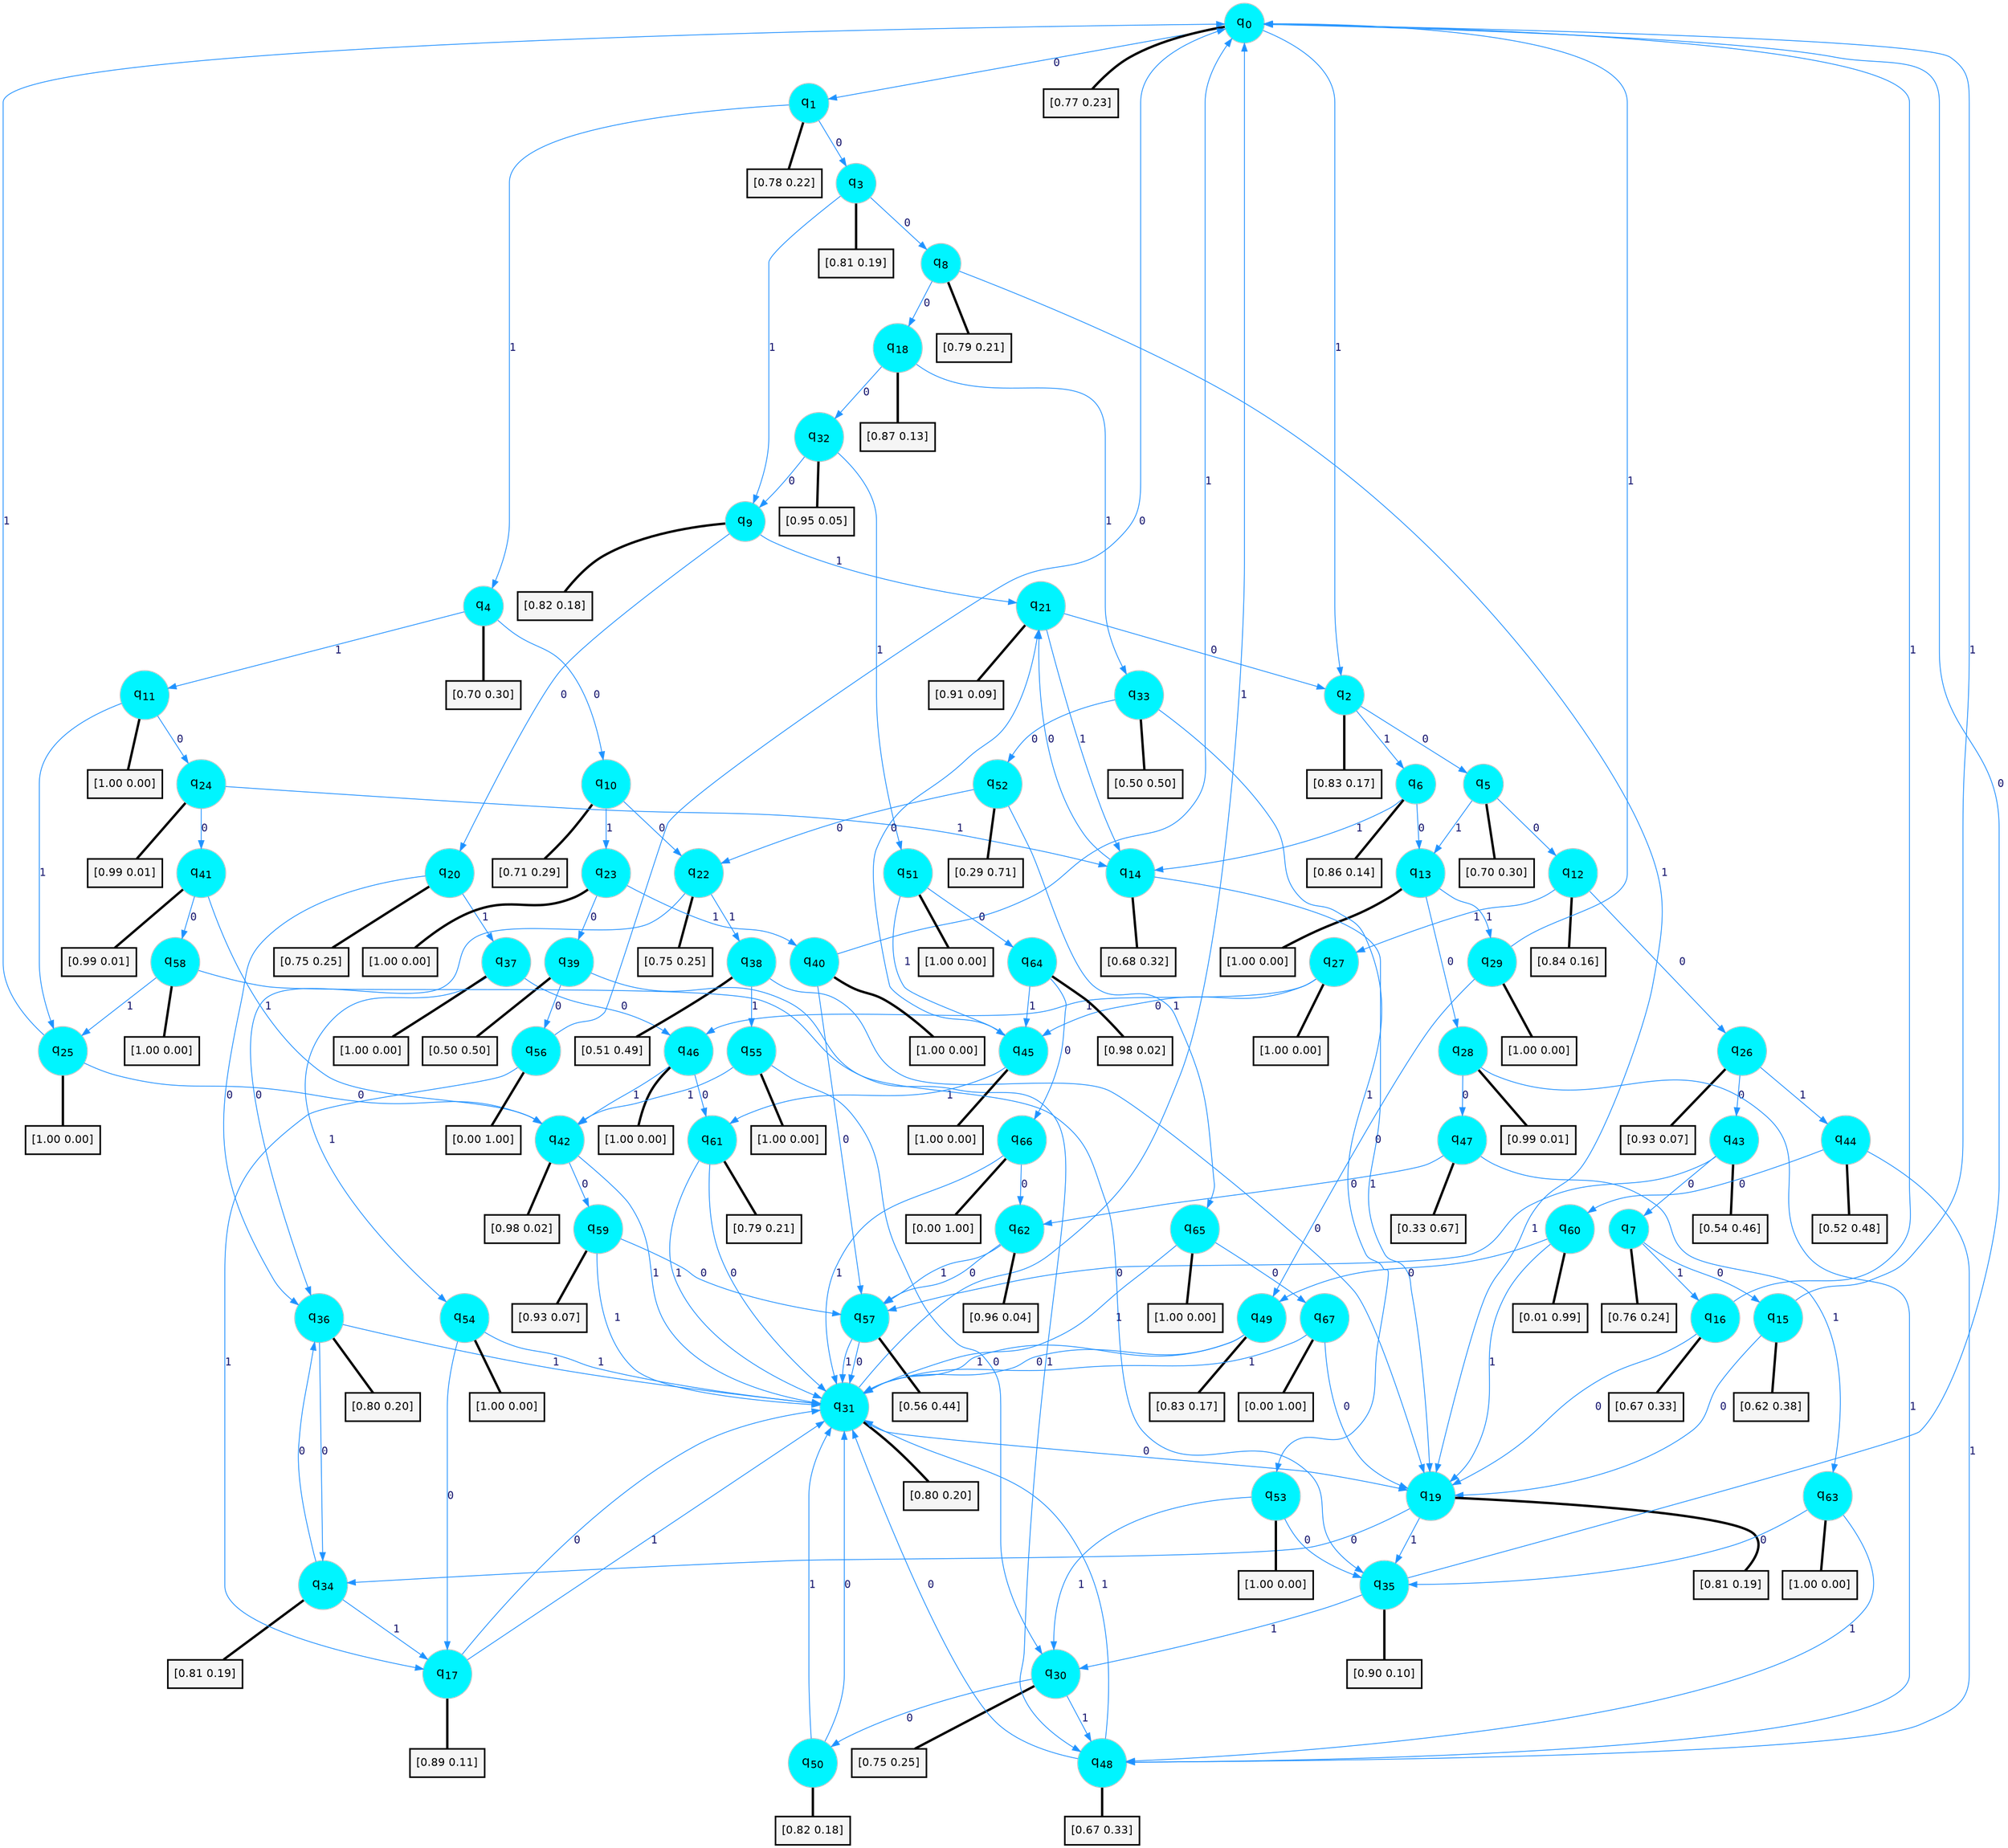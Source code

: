 digraph G {
graph [
bgcolor=transparent, dpi=300, rankdir=TD, size="40,25"];
node [
color=gray, fillcolor=turquoise1, fontcolor=black, fontname=Helvetica, fontsize=16, fontweight=bold, shape=circle, style=filled];
edge [
arrowsize=1, color=dodgerblue1, fontcolor=midnightblue, fontname=courier, fontweight=bold, penwidth=1, style=solid, weight=20];
0[label=<q<SUB>0</SUB>>];
1[label=<q<SUB>1</SUB>>];
2[label=<q<SUB>2</SUB>>];
3[label=<q<SUB>3</SUB>>];
4[label=<q<SUB>4</SUB>>];
5[label=<q<SUB>5</SUB>>];
6[label=<q<SUB>6</SUB>>];
7[label=<q<SUB>7</SUB>>];
8[label=<q<SUB>8</SUB>>];
9[label=<q<SUB>9</SUB>>];
10[label=<q<SUB>10</SUB>>];
11[label=<q<SUB>11</SUB>>];
12[label=<q<SUB>12</SUB>>];
13[label=<q<SUB>13</SUB>>];
14[label=<q<SUB>14</SUB>>];
15[label=<q<SUB>15</SUB>>];
16[label=<q<SUB>16</SUB>>];
17[label=<q<SUB>17</SUB>>];
18[label=<q<SUB>18</SUB>>];
19[label=<q<SUB>19</SUB>>];
20[label=<q<SUB>20</SUB>>];
21[label=<q<SUB>21</SUB>>];
22[label=<q<SUB>22</SUB>>];
23[label=<q<SUB>23</SUB>>];
24[label=<q<SUB>24</SUB>>];
25[label=<q<SUB>25</SUB>>];
26[label=<q<SUB>26</SUB>>];
27[label=<q<SUB>27</SUB>>];
28[label=<q<SUB>28</SUB>>];
29[label=<q<SUB>29</SUB>>];
30[label=<q<SUB>30</SUB>>];
31[label=<q<SUB>31</SUB>>];
32[label=<q<SUB>32</SUB>>];
33[label=<q<SUB>33</SUB>>];
34[label=<q<SUB>34</SUB>>];
35[label=<q<SUB>35</SUB>>];
36[label=<q<SUB>36</SUB>>];
37[label=<q<SUB>37</SUB>>];
38[label=<q<SUB>38</SUB>>];
39[label=<q<SUB>39</SUB>>];
40[label=<q<SUB>40</SUB>>];
41[label=<q<SUB>41</SUB>>];
42[label=<q<SUB>42</SUB>>];
43[label=<q<SUB>43</SUB>>];
44[label=<q<SUB>44</SUB>>];
45[label=<q<SUB>45</SUB>>];
46[label=<q<SUB>46</SUB>>];
47[label=<q<SUB>47</SUB>>];
48[label=<q<SUB>48</SUB>>];
49[label=<q<SUB>49</SUB>>];
50[label=<q<SUB>50</SUB>>];
51[label=<q<SUB>51</SUB>>];
52[label=<q<SUB>52</SUB>>];
53[label=<q<SUB>53</SUB>>];
54[label=<q<SUB>54</SUB>>];
55[label=<q<SUB>55</SUB>>];
56[label=<q<SUB>56</SUB>>];
57[label=<q<SUB>57</SUB>>];
58[label=<q<SUB>58</SUB>>];
59[label=<q<SUB>59</SUB>>];
60[label=<q<SUB>60</SUB>>];
61[label=<q<SUB>61</SUB>>];
62[label=<q<SUB>62</SUB>>];
63[label=<q<SUB>63</SUB>>];
64[label=<q<SUB>64</SUB>>];
65[label=<q<SUB>65</SUB>>];
66[label=<q<SUB>66</SUB>>];
67[label=<q<SUB>67</SUB>>];
68[label="[0.77 0.23]", shape=box,fontcolor=black, fontname=Helvetica, fontsize=14, penwidth=2, fillcolor=whitesmoke,color=black];
69[label="[0.78 0.22]", shape=box,fontcolor=black, fontname=Helvetica, fontsize=14, penwidth=2, fillcolor=whitesmoke,color=black];
70[label="[0.83 0.17]", shape=box,fontcolor=black, fontname=Helvetica, fontsize=14, penwidth=2, fillcolor=whitesmoke,color=black];
71[label="[0.81 0.19]", shape=box,fontcolor=black, fontname=Helvetica, fontsize=14, penwidth=2, fillcolor=whitesmoke,color=black];
72[label="[0.70 0.30]", shape=box,fontcolor=black, fontname=Helvetica, fontsize=14, penwidth=2, fillcolor=whitesmoke,color=black];
73[label="[0.70 0.30]", shape=box,fontcolor=black, fontname=Helvetica, fontsize=14, penwidth=2, fillcolor=whitesmoke,color=black];
74[label="[0.86 0.14]", shape=box,fontcolor=black, fontname=Helvetica, fontsize=14, penwidth=2, fillcolor=whitesmoke,color=black];
75[label="[0.76 0.24]", shape=box,fontcolor=black, fontname=Helvetica, fontsize=14, penwidth=2, fillcolor=whitesmoke,color=black];
76[label="[0.79 0.21]", shape=box,fontcolor=black, fontname=Helvetica, fontsize=14, penwidth=2, fillcolor=whitesmoke,color=black];
77[label="[0.82 0.18]", shape=box,fontcolor=black, fontname=Helvetica, fontsize=14, penwidth=2, fillcolor=whitesmoke,color=black];
78[label="[0.71 0.29]", shape=box,fontcolor=black, fontname=Helvetica, fontsize=14, penwidth=2, fillcolor=whitesmoke,color=black];
79[label="[1.00 0.00]", shape=box,fontcolor=black, fontname=Helvetica, fontsize=14, penwidth=2, fillcolor=whitesmoke,color=black];
80[label="[0.84 0.16]", shape=box,fontcolor=black, fontname=Helvetica, fontsize=14, penwidth=2, fillcolor=whitesmoke,color=black];
81[label="[1.00 0.00]", shape=box,fontcolor=black, fontname=Helvetica, fontsize=14, penwidth=2, fillcolor=whitesmoke,color=black];
82[label="[0.68 0.32]", shape=box,fontcolor=black, fontname=Helvetica, fontsize=14, penwidth=2, fillcolor=whitesmoke,color=black];
83[label="[0.62 0.38]", shape=box,fontcolor=black, fontname=Helvetica, fontsize=14, penwidth=2, fillcolor=whitesmoke,color=black];
84[label="[0.67 0.33]", shape=box,fontcolor=black, fontname=Helvetica, fontsize=14, penwidth=2, fillcolor=whitesmoke,color=black];
85[label="[0.89 0.11]", shape=box,fontcolor=black, fontname=Helvetica, fontsize=14, penwidth=2, fillcolor=whitesmoke,color=black];
86[label="[0.87 0.13]", shape=box,fontcolor=black, fontname=Helvetica, fontsize=14, penwidth=2, fillcolor=whitesmoke,color=black];
87[label="[0.81 0.19]", shape=box,fontcolor=black, fontname=Helvetica, fontsize=14, penwidth=2, fillcolor=whitesmoke,color=black];
88[label="[0.75 0.25]", shape=box,fontcolor=black, fontname=Helvetica, fontsize=14, penwidth=2, fillcolor=whitesmoke,color=black];
89[label="[0.91 0.09]", shape=box,fontcolor=black, fontname=Helvetica, fontsize=14, penwidth=2, fillcolor=whitesmoke,color=black];
90[label="[0.75 0.25]", shape=box,fontcolor=black, fontname=Helvetica, fontsize=14, penwidth=2, fillcolor=whitesmoke,color=black];
91[label="[1.00 0.00]", shape=box,fontcolor=black, fontname=Helvetica, fontsize=14, penwidth=2, fillcolor=whitesmoke,color=black];
92[label="[0.99 0.01]", shape=box,fontcolor=black, fontname=Helvetica, fontsize=14, penwidth=2, fillcolor=whitesmoke,color=black];
93[label="[1.00 0.00]", shape=box,fontcolor=black, fontname=Helvetica, fontsize=14, penwidth=2, fillcolor=whitesmoke,color=black];
94[label="[0.93 0.07]", shape=box,fontcolor=black, fontname=Helvetica, fontsize=14, penwidth=2, fillcolor=whitesmoke,color=black];
95[label="[1.00 0.00]", shape=box,fontcolor=black, fontname=Helvetica, fontsize=14, penwidth=2, fillcolor=whitesmoke,color=black];
96[label="[0.99 0.01]", shape=box,fontcolor=black, fontname=Helvetica, fontsize=14, penwidth=2, fillcolor=whitesmoke,color=black];
97[label="[1.00 0.00]", shape=box,fontcolor=black, fontname=Helvetica, fontsize=14, penwidth=2, fillcolor=whitesmoke,color=black];
98[label="[0.75 0.25]", shape=box,fontcolor=black, fontname=Helvetica, fontsize=14, penwidth=2, fillcolor=whitesmoke,color=black];
99[label="[0.80 0.20]", shape=box,fontcolor=black, fontname=Helvetica, fontsize=14, penwidth=2, fillcolor=whitesmoke,color=black];
100[label="[0.95 0.05]", shape=box,fontcolor=black, fontname=Helvetica, fontsize=14, penwidth=2, fillcolor=whitesmoke,color=black];
101[label="[0.50 0.50]", shape=box,fontcolor=black, fontname=Helvetica, fontsize=14, penwidth=2, fillcolor=whitesmoke,color=black];
102[label="[0.81 0.19]", shape=box,fontcolor=black, fontname=Helvetica, fontsize=14, penwidth=2, fillcolor=whitesmoke,color=black];
103[label="[0.90 0.10]", shape=box,fontcolor=black, fontname=Helvetica, fontsize=14, penwidth=2, fillcolor=whitesmoke,color=black];
104[label="[0.80 0.20]", shape=box,fontcolor=black, fontname=Helvetica, fontsize=14, penwidth=2, fillcolor=whitesmoke,color=black];
105[label="[1.00 0.00]", shape=box,fontcolor=black, fontname=Helvetica, fontsize=14, penwidth=2, fillcolor=whitesmoke,color=black];
106[label="[0.51 0.49]", shape=box,fontcolor=black, fontname=Helvetica, fontsize=14, penwidth=2, fillcolor=whitesmoke,color=black];
107[label="[0.50 0.50]", shape=box,fontcolor=black, fontname=Helvetica, fontsize=14, penwidth=2, fillcolor=whitesmoke,color=black];
108[label="[1.00 0.00]", shape=box,fontcolor=black, fontname=Helvetica, fontsize=14, penwidth=2, fillcolor=whitesmoke,color=black];
109[label="[0.99 0.01]", shape=box,fontcolor=black, fontname=Helvetica, fontsize=14, penwidth=2, fillcolor=whitesmoke,color=black];
110[label="[0.98 0.02]", shape=box,fontcolor=black, fontname=Helvetica, fontsize=14, penwidth=2, fillcolor=whitesmoke,color=black];
111[label="[0.54 0.46]", shape=box,fontcolor=black, fontname=Helvetica, fontsize=14, penwidth=2, fillcolor=whitesmoke,color=black];
112[label="[0.52 0.48]", shape=box,fontcolor=black, fontname=Helvetica, fontsize=14, penwidth=2, fillcolor=whitesmoke,color=black];
113[label="[1.00 0.00]", shape=box,fontcolor=black, fontname=Helvetica, fontsize=14, penwidth=2, fillcolor=whitesmoke,color=black];
114[label="[1.00 0.00]", shape=box,fontcolor=black, fontname=Helvetica, fontsize=14, penwidth=2, fillcolor=whitesmoke,color=black];
115[label="[0.33 0.67]", shape=box,fontcolor=black, fontname=Helvetica, fontsize=14, penwidth=2, fillcolor=whitesmoke,color=black];
116[label="[0.67 0.33]", shape=box,fontcolor=black, fontname=Helvetica, fontsize=14, penwidth=2, fillcolor=whitesmoke,color=black];
117[label="[0.83 0.17]", shape=box,fontcolor=black, fontname=Helvetica, fontsize=14, penwidth=2, fillcolor=whitesmoke,color=black];
118[label="[0.82 0.18]", shape=box,fontcolor=black, fontname=Helvetica, fontsize=14, penwidth=2, fillcolor=whitesmoke,color=black];
119[label="[1.00 0.00]", shape=box,fontcolor=black, fontname=Helvetica, fontsize=14, penwidth=2, fillcolor=whitesmoke,color=black];
120[label="[0.29 0.71]", shape=box,fontcolor=black, fontname=Helvetica, fontsize=14, penwidth=2, fillcolor=whitesmoke,color=black];
121[label="[1.00 0.00]", shape=box,fontcolor=black, fontname=Helvetica, fontsize=14, penwidth=2, fillcolor=whitesmoke,color=black];
122[label="[1.00 0.00]", shape=box,fontcolor=black, fontname=Helvetica, fontsize=14, penwidth=2, fillcolor=whitesmoke,color=black];
123[label="[1.00 0.00]", shape=box,fontcolor=black, fontname=Helvetica, fontsize=14, penwidth=2, fillcolor=whitesmoke,color=black];
124[label="[0.00 1.00]", shape=box,fontcolor=black, fontname=Helvetica, fontsize=14, penwidth=2, fillcolor=whitesmoke,color=black];
125[label="[0.56 0.44]", shape=box,fontcolor=black, fontname=Helvetica, fontsize=14, penwidth=2, fillcolor=whitesmoke,color=black];
126[label="[1.00 0.00]", shape=box,fontcolor=black, fontname=Helvetica, fontsize=14, penwidth=2, fillcolor=whitesmoke,color=black];
127[label="[0.93 0.07]", shape=box,fontcolor=black, fontname=Helvetica, fontsize=14, penwidth=2, fillcolor=whitesmoke,color=black];
128[label="[0.01 0.99]", shape=box,fontcolor=black, fontname=Helvetica, fontsize=14, penwidth=2, fillcolor=whitesmoke,color=black];
129[label="[0.79 0.21]", shape=box,fontcolor=black, fontname=Helvetica, fontsize=14, penwidth=2, fillcolor=whitesmoke,color=black];
130[label="[0.96 0.04]", shape=box,fontcolor=black, fontname=Helvetica, fontsize=14, penwidth=2, fillcolor=whitesmoke,color=black];
131[label="[1.00 0.00]", shape=box,fontcolor=black, fontname=Helvetica, fontsize=14, penwidth=2, fillcolor=whitesmoke,color=black];
132[label="[0.98 0.02]", shape=box,fontcolor=black, fontname=Helvetica, fontsize=14, penwidth=2, fillcolor=whitesmoke,color=black];
133[label="[1.00 0.00]", shape=box,fontcolor=black, fontname=Helvetica, fontsize=14, penwidth=2, fillcolor=whitesmoke,color=black];
134[label="[0.00 1.00]", shape=box,fontcolor=black, fontname=Helvetica, fontsize=14, penwidth=2, fillcolor=whitesmoke,color=black];
135[label="[0.00 1.00]", shape=box,fontcolor=black, fontname=Helvetica, fontsize=14, penwidth=2, fillcolor=whitesmoke,color=black];
0->1 [label=0];
0->2 [label=1];
0->68 [arrowhead=none, penwidth=3,color=black];
1->3 [label=0];
1->4 [label=1];
1->69 [arrowhead=none, penwidth=3,color=black];
2->5 [label=0];
2->6 [label=1];
2->70 [arrowhead=none, penwidth=3,color=black];
3->8 [label=0];
3->9 [label=1];
3->71 [arrowhead=none, penwidth=3,color=black];
4->10 [label=0];
4->11 [label=1];
4->72 [arrowhead=none, penwidth=3,color=black];
5->12 [label=0];
5->13 [label=1];
5->73 [arrowhead=none, penwidth=3,color=black];
6->13 [label=0];
6->14 [label=1];
6->74 [arrowhead=none, penwidth=3,color=black];
7->15 [label=0];
7->16 [label=1];
7->75 [arrowhead=none, penwidth=3,color=black];
8->18 [label=0];
8->19 [label=1];
8->76 [arrowhead=none, penwidth=3,color=black];
9->20 [label=0];
9->21 [label=1];
9->77 [arrowhead=none, penwidth=3,color=black];
10->22 [label=0];
10->23 [label=1];
10->78 [arrowhead=none, penwidth=3,color=black];
11->24 [label=0];
11->25 [label=1];
11->79 [arrowhead=none, penwidth=3,color=black];
12->26 [label=0];
12->27 [label=1];
12->80 [arrowhead=none, penwidth=3,color=black];
13->28 [label=0];
13->29 [label=1];
13->81 [arrowhead=none, penwidth=3,color=black];
14->21 [label=0];
14->19 [label=1];
14->82 [arrowhead=none, penwidth=3,color=black];
15->19 [label=0];
15->0 [label=1];
15->83 [arrowhead=none, penwidth=3,color=black];
16->19 [label=0];
16->0 [label=1];
16->84 [arrowhead=none, penwidth=3,color=black];
17->31 [label=0];
17->31 [label=1];
17->85 [arrowhead=none, penwidth=3,color=black];
18->32 [label=0];
18->33 [label=1];
18->86 [arrowhead=none, penwidth=3,color=black];
19->34 [label=0];
19->35 [label=1];
19->87 [arrowhead=none, penwidth=3,color=black];
20->36 [label=0];
20->37 [label=1];
20->88 [arrowhead=none, penwidth=3,color=black];
21->2 [label=0];
21->14 [label=1];
21->89 [arrowhead=none, penwidth=3,color=black];
22->36 [label=0];
22->38 [label=1];
22->90 [arrowhead=none, penwidth=3,color=black];
23->39 [label=0];
23->40 [label=1];
23->91 [arrowhead=none, penwidth=3,color=black];
24->41 [label=0];
24->14 [label=1];
24->92 [arrowhead=none, penwidth=3,color=black];
25->42 [label=0];
25->0 [label=1];
25->93 [arrowhead=none, penwidth=3,color=black];
26->43 [label=0];
26->44 [label=1];
26->94 [arrowhead=none, penwidth=3,color=black];
27->45 [label=0];
27->46 [label=1];
27->95 [arrowhead=none, penwidth=3,color=black];
28->47 [label=0];
28->48 [label=1];
28->96 [arrowhead=none, penwidth=3,color=black];
29->49 [label=0];
29->0 [label=1];
29->97 [arrowhead=none, penwidth=3,color=black];
30->50 [label=0];
30->48 [label=1];
30->98 [arrowhead=none, penwidth=3,color=black];
31->19 [label=0];
31->0 [label=1];
31->99 [arrowhead=none, penwidth=3,color=black];
32->9 [label=0];
32->51 [label=1];
32->100 [arrowhead=none, penwidth=3,color=black];
33->52 [label=0];
33->53 [label=1];
33->101 [arrowhead=none, penwidth=3,color=black];
34->36 [label=0];
34->17 [label=1];
34->102 [arrowhead=none, penwidth=3,color=black];
35->0 [label=0];
35->30 [label=1];
35->103 [arrowhead=none, penwidth=3,color=black];
36->34 [label=0];
36->31 [label=1];
36->104 [arrowhead=none, penwidth=3,color=black];
37->46 [label=0];
37->54 [label=1];
37->105 [arrowhead=none, penwidth=3,color=black];
38->19 [label=0];
38->55 [label=1];
38->106 [arrowhead=none, penwidth=3,color=black];
39->56 [label=0];
39->48 [label=1];
39->107 [arrowhead=none, penwidth=3,color=black];
40->57 [label=0];
40->0 [label=1];
40->108 [arrowhead=none, penwidth=3,color=black];
41->58 [label=0];
41->42 [label=1];
41->109 [arrowhead=none, penwidth=3,color=black];
42->59 [label=0];
42->31 [label=1];
42->110 [arrowhead=none, penwidth=3,color=black];
43->7 [label=0];
43->57 [label=1];
43->111 [arrowhead=none, penwidth=3,color=black];
44->60 [label=0];
44->48 [label=1];
44->112 [arrowhead=none, penwidth=3,color=black];
45->21 [label=0];
45->61 [label=1];
45->113 [arrowhead=none, penwidth=3,color=black];
46->61 [label=0];
46->42 [label=1];
46->114 [arrowhead=none, penwidth=3,color=black];
47->62 [label=0];
47->63 [label=1];
47->115 [arrowhead=none, penwidth=3,color=black];
48->31 [label=0];
48->31 [label=1];
48->116 [arrowhead=none, penwidth=3,color=black];
49->31 [label=0];
49->31 [label=1];
49->117 [arrowhead=none, penwidth=3,color=black];
50->31 [label=0];
50->31 [label=1];
50->118 [arrowhead=none, penwidth=3,color=black];
51->64 [label=0];
51->45 [label=1];
51->119 [arrowhead=none, penwidth=3,color=black];
52->22 [label=0];
52->65 [label=1];
52->120 [arrowhead=none, penwidth=3,color=black];
53->35 [label=0];
53->30 [label=1];
53->121 [arrowhead=none, penwidth=3,color=black];
54->17 [label=0];
54->31 [label=1];
54->122 [arrowhead=none, penwidth=3,color=black];
55->30 [label=0];
55->42 [label=1];
55->123 [arrowhead=none, penwidth=3,color=black];
56->0 [label=0];
56->17 [label=1];
56->124 [arrowhead=none, penwidth=3,color=black];
57->31 [label=0];
57->31 [label=1];
57->125 [arrowhead=none, penwidth=3,color=black];
58->35 [label=0];
58->25 [label=1];
58->126 [arrowhead=none, penwidth=3,color=black];
59->57 [label=0];
59->31 [label=1];
59->127 [arrowhead=none, penwidth=3,color=black];
60->49 [label=0];
60->19 [label=1];
60->128 [arrowhead=none, penwidth=3,color=black];
61->31 [label=0];
61->31 [label=1];
61->129 [arrowhead=none, penwidth=3,color=black];
62->57 [label=0];
62->57 [label=1];
62->130 [arrowhead=none, penwidth=3,color=black];
63->35 [label=0];
63->48 [label=1];
63->131 [arrowhead=none, penwidth=3,color=black];
64->66 [label=0];
64->45 [label=1];
64->132 [arrowhead=none, penwidth=3,color=black];
65->67 [label=0];
65->31 [label=1];
65->133 [arrowhead=none, penwidth=3,color=black];
66->62 [label=0];
66->31 [label=1];
66->134 [arrowhead=none, penwidth=3,color=black];
67->19 [label=0];
67->31 [label=1];
67->135 [arrowhead=none, penwidth=3,color=black];
}
